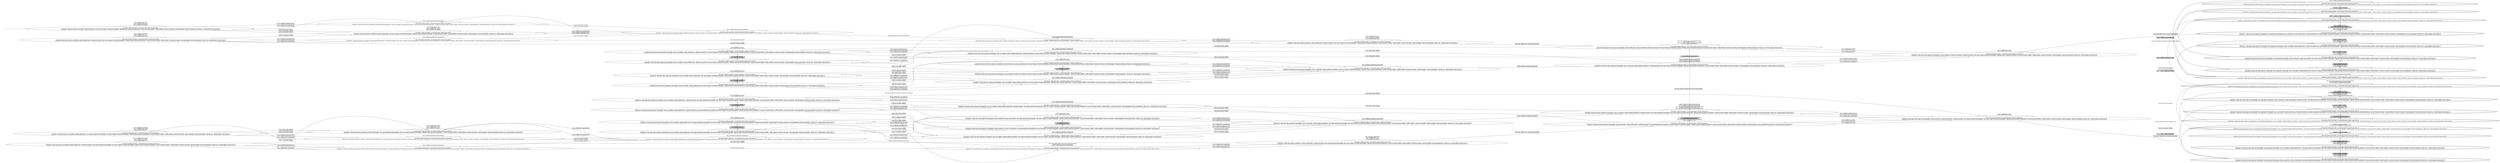 digraph {
rankdir="LR"
s0[label="state_index=0 global_state_index = 96 abstraction_index=3 abstract_state_index=0
State(index=0, fluent atoms=[(power_avail satellite0), (pointing satellite0 star1)], static atoms=[(supports instrument0 thermograph0), (calibration_target instrument0 groundstation0), (on_board instrument0 satellite0), (satellite satellite0), (instrument instrument0), (mode thermograph0), (direction groundstation0), (direction star1), (direction planet2)], derived atoms=[])
State(index=2, fluent atoms=[(power_avail satellite0), (pointing satellite0 planet2)], static atoms=[(supports instrument0 thermograph0), (calibration_target instrument0 groundstation0), (on_board instrument0 satellite0), (satellite satellite0), (instrument instrument0), (mode thermograph0), (direction groundstation0), (direction star1), (direction planet2)], derived atoms=[])
"]
s1[label="state_index=1 global_state_index = 97 abstraction_index=3 abstract_state_index=1
State(index=1, fluent atoms=[(pointing satellite0 star1), (power_on instrument0)], static atoms=[(supports instrument0 thermograph0), (calibration_target instrument0 groundstation0), (on_board instrument0 satellite0), (satellite satellite0), (instrument instrument0), (mode thermograph0), (direction groundstation0), (direction star1), (direction planet2)], derived atoms=[])
State(index=5, fluent atoms=[(power_on instrument0), (pointing satellite0 planet2)], static atoms=[(supports instrument0 thermograph0), (calibration_target instrument0 groundstation0), (on_board instrument0 satellite0), (satellite satellite0), (instrument instrument0), (mode thermograph0), (direction groundstation0), (direction star1), (direction planet2)], derived atoms=[])
"]
s2[label="state_index=2 global_state_index = 98 abstraction_index=3 abstract_state_index=2
State(index=3, fluent atoms=[(power_avail satellite0), (pointing satellite0 groundstation0)], static atoms=[(supports instrument0 thermograph0), (calibration_target instrument0 groundstation0), (on_board instrument0 satellite0), (satellite satellite0), (instrument instrument0), (mode thermograph0), (direction groundstation0), (direction star1), (direction planet2)], derived atoms=[])
"]
s3[label="state_index=3 global_state_index = 99 abstraction_index=3 abstract_state_index=3
State(index=4, fluent atoms=[(power_on instrument0), (pointing satellite0 groundstation0)], static atoms=[(supports instrument0 thermograph0), (calibration_target instrument0 groundstation0), (on_board instrument0 satellite0), (satellite satellite0), (instrument instrument0), (mode thermograph0), (direction groundstation0), (direction star1), (direction planet2)], derived atoms=[])
"]
s4[label="state_index=4 global_state_index = 100 abstraction_index=3 abstract_state_index=4
State(index=6, fluent atoms=[(power_on instrument0), (pointing satellite0 groundstation0), (calibrated instrument0)], static atoms=[(supports instrument0 thermograph0), (calibration_target instrument0 groundstation0), (on_board instrument0 satellite0), (satellite satellite0), (instrument instrument0), (mode thermograph0), (direction groundstation0), (direction star1), (direction planet2)], derived atoms=[])
"]
s5[label="state_index=5 global_state_index = 101 abstraction_index=3 abstract_state_index=5
State(index=7, fluent atoms=[(power_avail satellite0), (pointing satellite0 groundstation0), (calibrated instrument0)], static atoms=[(supports instrument0 thermograph0), (calibration_target instrument0 groundstation0), (on_board instrument0 satellite0), (satellite satellite0), (instrument instrument0), (mode thermograph0), (direction groundstation0), (direction star1), (direction planet2)], derived atoms=[])
"]
s6[label="state_index=6 global_state_index = 102 abstraction_index=3 abstract_state_index=6
State(index=8, fluent atoms=[(pointing satellite0 star1), (power_on instrument0), (calibrated instrument0)], static atoms=[(supports instrument0 thermograph0), (calibration_target instrument0 groundstation0), (on_board instrument0 satellite0), (satellite satellite0), (instrument instrument0), (mode thermograph0), (direction groundstation0), (direction star1), (direction planet2)], derived atoms=[])
State(index=9, fluent atoms=[(power_on instrument0), (pointing satellite0 planet2), (calibrated instrument0)], static atoms=[(supports instrument0 thermograph0), (calibration_target instrument0 groundstation0), (on_board instrument0 satellite0), (satellite satellite0), (instrument instrument0), (mode thermograph0), (direction groundstation0), (direction star1), (direction planet2)], derived atoms=[])
"]
s7[label="state_index=7 global_state_index = 103 abstraction_index=3 abstract_state_index=7
State(index=10, fluent atoms=[(power_on instrument0), (pointing satellite0 groundstation0), (calibrated instrument0), (have_image groundstation0 thermograph0)], static atoms=[(supports instrument0 thermograph0), (calibration_target instrument0 groundstation0), (on_board instrument0 satellite0), (satellite satellite0), (instrument instrument0), (mode thermograph0), (direction groundstation0), (direction star1), (direction planet2)], derived atoms=[])
"]
s8[label="state_index=8 global_state_index = 104 abstraction_index=3 abstract_state_index=8
State(index=11, fluent atoms=[(power_avail satellite0), (pointing satellite0 groundstation0), (calibrated instrument0), (have_image groundstation0 thermograph0)], static atoms=[(supports instrument0 thermograph0), (calibration_target instrument0 groundstation0), (on_board instrument0 satellite0), (satellite satellite0), (instrument instrument0), (mode thermograph0), (direction groundstation0), (direction star1), (direction planet2)], derived atoms=[])
"]
s9[label="state_index=9 global_state_index = 105 abstraction_index=3 abstract_state_index=9
State(index=13, fluent atoms=[(power_on instrument0), (pointing satellite0 planet2), (calibrated instrument0), (have_image groundstation0 thermograph0)], static atoms=[(supports instrument0 thermograph0), (calibration_target instrument0 groundstation0), (on_board instrument0 satellite0), (satellite satellite0), (instrument instrument0), (mode thermograph0), (direction groundstation0), (direction star1), (direction planet2)], derived atoms=[])
State(index=12, fluent atoms=[(pointing satellite0 star1), (power_on instrument0), (calibrated instrument0), (have_image groundstation0 thermograph0)], static atoms=[(supports instrument0 thermograph0), (calibration_target instrument0 groundstation0), (on_board instrument0 satellite0), (satellite satellite0), (instrument instrument0), (mode thermograph0), (direction groundstation0), (direction star1), (direction planet2)], derived atoms=[])
"]
s10[label="state_index=10 global_state_index = 106 abstraction_index=3 abstract_state_index=10
State(index=14, fluent atoms=[(power_avail satellite0), (pointing satellite0 planet2), (calibrated instrument0), (have_image groundstation0 thermograph0)], static atoms=[(supports instrument0 thermograph0), (calibration_target instrument0 groundstation0), (on_board instrument0 satellite0), (satellite satellite0), (instrument instrument0), (mode thermograph0), (direction groundstation0), (direction star1), (direction planet2)], derived atoms=[])
State(index=40, fluent atoms=[(power_avail satellite0), (pointing satellite0 star1), (calibrated instrument0), (have_image groundstation0 thermograph0)], static atoms=[(supports instrument0 thermograph0), (calibration_target instrument0 groundstation0), (on_board instrument0 satellite0), (satellite satellite0), (instrument instrument0), (mode thermograph0), (direction groundstation0), (direction star1), (direction planet2)], derived atoms=[])
"]
s11[label="state_index=11 global_state_index = 107 abstraction_index=3 abstract_state_index=11
State(index=15, fluent atoms=[(have_image planet2 thermograph0), (power_on instrument0), (pointing satellite0 planet2), (calibrated instrument0), (have_image groundstation0 thermograph0)], static atoms=[(supports instrument0 thermograph0), (calibration_target instrument0 groundstation0), (on_board instrument0 satellite0), (satellite satellite0), (instrument instrument0), (mode thermograph0), (direction groundstation0), (direction star1), (direction planet2)], derived atoms=[])
State(index=46, fluent atoms=[(have_image star1 thermograph0), (pointing satellite0 star1), (power_on instrument0), (calibrated instrument0), (have_image groundstation0 thermograph0)], static atoms=[(supports instrument0 thermograph0), (calibration_target instrument0 groundstation0), (on_board instrument0 satellite0), (satellite satellite0), (instrument instrument0), (mode thermograph0), (direction groundstation0), (direction star1), (direction planet2)], derived atoms=[])
"]
s12[label="state_index=12 global_state_index = 108 abstraction_index=3 abstract_state_index=12
State(index=16, fluent atoms=[(have_image planet2 thermograph0), (power_avail satellite0), (pointing satellite0 planet2), (calibrated instrument0), (have_image groundstation0 thermograph0)], static atoms=[(supports instrument0 thermograph0), (calibration_target instrument0 groundstation0), (on_board instrument0 satellite0), (satellite satellite0), (instrument instrument0), (mode thermograph0), (direction groundstation0), (direction star1), (direction planet2)], derived atoms=[])
State(index=47, fluent atoms=[(have_image star1 thermograph0), (power_avail satellite0), (pointing satellite0 star1), (calibrated instrument0), (have_image groundstation0 thermograph0)], static atoms=[(supports instrument0 thermograph0), (calibration_target instrument0 groundstation0), (on_board instrument0 satellite0), (satellite satellite0), (instrument instrument0), (mode thermograph0), (direction groundstation0), (direction star1), (direction planet2)], derived atoms=[])
"]
s13[label="state_index=13 global_state_index = 109 abstraction_index=3 abstract_state_index=13
State(index=17, fluent atoms=[(have_image planet2 thermograph0), (pointing satellite0 star1), (power_on instrument0), (calibrated instrument0), (have_image groundstation0 thermograph0)], static atoms=[(supports instrument0 thermograph0), (calibration_target instrument0 groundstation0), (on_board instrument0 satellite0), (satellite satellite0), (instrument instrument0), (mode thermograph0), (direction groundstation0), (direction star1), (direction planet2)], derived atoms=[])
State(index=48, fluent atoms=[(have_image star1 thermograph0), (power_on instrument0), (pointing satellite0 planet2), (calibrated instrument0), (have_image groundstation0 thermograph0)], static atoms=[(supports instrument0 thermograph0), (calibration_target instrument0 groundstation0), (on_board instrument0 satellite0), (satellite satellite0), (instrument instrument0), (mode thermograph0), (direction groundstation0), (direction star1), (direction planet2)], derived atoms=[])
"]
s14[label="state_index=14 global_state_index = 110 abstraction_index=3 abstract_state_index=14
State(index=18, fluent atoms=[(have_image planet2 thermograph0), (power_on instrument0), (pointing satellite0 groundstation0), (calibrated instrument0), (have_image groundstation0 thermograph0)], static atoms=[(supports instrument0 thermograph0), (calibration_target instrument0 groundstation0), (on_board instrument0 satellite0), (satellite satellite0), (instrument instrument0), (mode thermograph0), (direction groundstation0), (direction star1), (direction planet2)], derived atoms=[])
State(index=49, fluent atoms=[(have_image star1 thermograph0), (power_on instrument0), (pointing satellite0 groundstation0), (calibrated instrument0), (have_image groundstation0 thermograph0)], static atoms=[(supports instrument0 thermograph0), (calibration_target instrument0 groundstation0), (on_board instrument0 satellite0), (satellite satellite0), (instrument instrument0), (mode thermograph0), (direction groundstation0), (direction star1), (direction planet2)], derived atoms=[])
"]
s15[label="state_index=15 global_state_index = 111 abstraction_index=3 abstract_state_index=15
State(index=19, fluent atoms=[(have_image planet2 thermograph0), (power_avail satellite0), (pointing satellite0 groundstation0), (calibrated instrument0), (have_image groundstation0 thermograph0)], static atoms=[(supports instrument0 thermograph0), (calibration_target instrument0 groundstation0), (on_board instrument0 satellite0), (satellite satellite0), (instrument instrument0), (mode thermograph0), (direction groundstation0), (direction star1), (direction planet2)], derived atoms=[])
State(index=50, fluent atoms=[(have_image star1 thermograph0), (power_avail satellite0), (pointing satellite0 groundstation0), (calibrated instrument0), (have_image groundstation0 thermograph0)], static atoms=[(supports instrument0 thermograph0), (calibration_target instrument0 groundstation0), (on_board instrument0 satellite0), (satellite satellite0), (instrument instrument0), (mode thermograph0), (direction groundstation0), (direction star1), (direction planet2)], derived atoms=[])
"]
s16[label="state_index=16 global_state_index = 112 abstraction_index=3 abstract_state_index=16
State(index=20, fluent atoms=[(have_image planet2 thermograph0), (power_on instrument0), (pointing satellite0 groundstation0), (have_image groundstation0 thermograph0)], static atoms=[(supports instrument0 thermograph0), (calibration_target instrument0 groundstation0), (on_board instrument0 satellite0), (satellite satellite0), (instrument instrument0), (mode thermograph0), (direction groundstation0), (direction star1), (direction planet2)], derived atoms=[])
State(index=51, fluent atoms=[(have_image star1 thermograph0), (power_on instrument0), (pointing satellite0 groundstation0), (have_image groundstation0 thermograph0)], static atoms=[(supports instrument0 thermograph0), (calibration_target instrument0 groundstation0), (on_board instrument0 satellite0), (satellite satellite0), (instrument instrument0), (mode thermograph0), (direction groundstation0), (direction star1), (direction planet2)], derived atoms=[])
"]
s17[label="state_index=17 global_state_index = 113 abstraction_index=3 abstract_state_index=17
State(index=21, fluent atoms=[(have_image planet2 thermograph0), (power_avail satellite0), (pointing satellite0 star1), (calibrated instrument0), (have_image groundstation0 thermograph0)], static atoms=[(supports instrument0 thermograph0), (calibration_target instrument0 groundstation0), (on_board instrument0 satellite0), (satellite satellite0), (instrument instrument0), (mode thermograph0), (direction groundstation0), (direction star1), (direction planet2)], derived atoms=[])
State(index=52, fluent atoms=[(have_image star1 thermograph0), (power_avail satellite0), (pointing satellite0 planet2), (calibrated instrument0), (have_image groundstation0 thermograph0)], static atoms=[(supports instrument0 thermograph0), (calibration_target instrument0 groundstation0), (on_board instrument0 satellite0), (satellite satellite0), (instrument instrument0), (mode thermograph0), (direction groundstation0), (direction star1), (direction planet2)], derived atoms=[])
"]
s18[label="state_index=18 global_state_index = 114 abstraction_index=3 abstract_state_index=18
State(index=22, fluent atoms=[(have_image planet2 thermograph0), (pointing satellite0 star1), (power_on instrument0), (have_image groundstation0 thermograph0)], static atoms=[(supports instrument0 thermograph0), (calibration_target instrument0 groundstation0), (on_board instrument0 satellite0), (satellite satellite0), (instrument instrument0), (mode thermograph0), (direction groundstation0), (direction star1), (direction planet2)], derived atoms=[])
State(index=53, fluent atoms=[(have_image star1 thermograph0), (power_on instrument0), (pointing satellite0 planet2), (have_image groundstation0 thermograph0)], static atoms=[(supports instrument0 thermograph0), (calibration_target instrument0 groundstation0), (on_board instrument0 satellite0), (satellite satellite0), (instrument instrument0), (mode thermograph0), (direction groundstation0), (direction star1), (direction planet2)], derived atoms=[])
"]
s19[label="state_index=19 global_state_index = 115 abstraction_index=3 abstract_state_index=19
State(index=23, fluent atoms=[(have_image planet2 thermograph0), (power_avail satellite0), (pointing satellite0 star1), (have_image groundstation0 thermograph0)], static atoms=[(supports instrument0 thermograph0), (calibration_target instrument0 groundstation0), (on_board instrument0 satellite0), (satellite satellite0), (instrument instrument0), (mode thermograph0), (direction groundstation0), (direction star1), (direction planet2)], derived atoms=[])
State(index=54, fluent atoms=[(have_image star1 thermograph0), (power_avail satellite0), (pointing satellite0 planet2), (have_image groundstation0 thermograph0)], static atoms=[(supports instrument0 thermograph0), (calibration_target instrument0 groundstation0), (on_board instrument0 satellite0), (satellite satellite0), (instrument instrument0), (mode thermograph0), (direction groundstation0), (direction star1), (direction planet2)], derived atoms=[])
"]
s20[label="state_index=20 global_state_index = 116 abstraction_index=3 abstract_state_index=20
State(index=24, fluent atoms=[(have_image planet2 thermograph0), (power_on instrument0), (pointing satellite0 planet2), (have_image groundstation0 thermograph0)], static atoms=[(supports instrument0 thermograph0), (calibration_target instrument0 groundstation0), (on_board instrument0 satellite0), (satellite satellite0), (instrument instrument0), (mode thermograph0), (direction groundstation0), (direction star1), (direction planet2)], derived atoms=[])
State(index=55, fluent atoms=[(have_image star1 thermograph0), (pointing satellite0 star1), (power_on instrument0), (have_image groundstation0 thermograph0)], static atoms=[(supports instrument0 thermograph0), (calibration_target instrument0 groundstation0), (on_board instrument0 satellite0), (satellite satellite0), (instrument instrument0), (mode thermograph0), (direction groundstation0), (direction star1), (direction planet2)], derived atoms=[])
"]
s21[label="state_index=21 global_state_index = 117 abstraction_index=3 abstract_state_index=21
State(index=25, fluent atoms=[(have_image planet2 thermograph0), (power_avail satellite0), (pointing satellite0 planet2), (have_image groundstation0 thermograph0)], static atoms=[(supports instrument0 thermograph0), (calibration_target instrument0 groundstation0), (on_board instrument0 satellite0), (satellite satellite0), (instrument instrument0), (mode thermograph0), (direction groundstation0), (direction star1), (direction planet2)], derived atoms=[])
State(index=56, fluent atoms=[(have_image star1 thermograph0), (power_avail satellite0), (pointing satellite0 star1), (have_image groundstation0 thermograph0)], static atoms=[(supports instrument0 thermograph0), (calibration_target instrument0 groundstation0), (on_board instrument0 satellite0), (satellite satellite0), (instrument instrument0), (mode thermograph0), (direction groundstation0), (direction star1), (direction planet2)], derived atoms=[])
"]
s22[label="state_index=22 global_state_index = 118 abstraction_index=3 abstract_state_index=22
State(index=26, fluent atoms=[(have_image planet2 thermograph0), (power_avail satellite0), (pointing satellite0 groundstation0), (have_image groundstation0 thermograph0)], static atoms=[(supports instrument0 thermograph0), (calibration_target instrument0 groundstation0), (on_board instrument0 satellite0), (satellite satellite0), (instrument instrument0), (mode thermograph0), (direction groundstation0), (direction star1), (direction planet2)], derived atoms=[])
State(index=57, fluent atoms=[(have_image star1 thermograph0), (power_avail satellite0), (pointing satellite0 groundstation0), (have_image groundstation0 thermograph0)], static atoms=[(supports instrument0 thermograph0), (calibration_target instrument0 groundstation0), (on_board instrument0 satellite0), (satellite satellite0), (instrument instrument0), (mode thermograph0), (direction groundstation0), (direction star1), (direction planet2)], derived atoms=[])
"]
s23[peripheries=2,label="state_index=23 global_state_index = 119 abstraction_index=3 abstract_state_index=23
State(index=27, fluent atoms=[(have_image star1 thermograph0), (have_image planet2 thermograph0), (pointing satellite0 star1), (power_on instrument0), (calibrated instrument0), (have_image groundstation0 thermograph0)], static atoms=[(supports instrument0 thermograph0), (calibration_target instrument0 groundstation0), (on_board instrument0 satellite0), (satellite satellite0), (instrument instrument0), (mode thermograph0), (direction groundstation0), (direction star1), (direction planet2)], derived atoms=[])
State(index=29, fluent atoms=[(have_image star1 thermograph0), (have_image planet2 thermograph0), (power_on instrument0), (pointing satellite0 planet2), (calibrated instrument0), (have_image groundstation0 thermograph0)], static atoms=[(supports instrument0 thermograph0), (calibration_target instrument0 groundstation0), (on_board instrument0 satellite0), (satellite satellite0), (instrument instrument0), (mode thermograph0), (direction groundstation0), (direction star1), (direction planet2)], derived atoms=[])
"]
s24[peripheries=2,label="state_index=24 global_state_index = 120 abstraction_index=3 abstract_state_index=24
State(index=28, fluent atoms=[(have_image star1 thermograph0), (have_image planet2 thermograph0), (power_avail satellite0), (pointing satellite0 star1), (calibrated instrument0), (have_image groundstation0 thermograph0)], static atoms=[(supports instrument0 thermograph0), (calibration_target instrument0 groundstation0), (on_board instrument0 satellite0), (satellite satellite0), (instrument instrument0), (mode thermograph0), (direction groundstation0), (direction star1), (direction planet2)], derived atoms=[])
State(index=33, fluent atoms=[(have_image star1 thermograph0), (have_image planet2 thermograph0), (power_avail satellite0), (pointing satellite0 planet2), (calibrated instrument0), (have_image groundstation0 thermograph0)], static atoms=[(supports instrument0 thermograph0), (calibration_target instrument0 groundstation0), (on_board instrument0 satellite0), (satellite satellite0), (instrument instrument0), (mode thermograph0), (direction groundstation0), (direction star1), (direction planet2)], derived atoms=[])
"]
s25[peripheries=2,label="state_index=25 global_state_index = 121 abstraction_index=3 abstract_state_index=25
State(index=30, fluent atoms=[(have_image star1 thermograph0), (have_image planet2 thermograph0), (power_on instrument0), (pointing satellite0 groundstation0), (calibrated instrument0), (have_image groundstation0 thermograph0)], static atoms=[(supports instrument0 thermograph0), (calibration_target instrument0 groundstation0), (on_board instrument0 satellite0), (satellite satellite0), (instrument instrument0), (mode thermograph0), (direction groundstation0), (direction star1), (direction planet2)], derived atoms=[])
"]
s26[peripheries=2,label="state_index=26 global_state_index = 122 abstraction_index=3 abstract_state_index=26
State(index=31, fluent atoms=[(have_image star1 thermograph0), (have_image planet2 thermograph0), (power_avail satellite0), (pointing satellite0 groundstation0), (calibrated instrument0), (have_image groundstation0 thermograph0)], static atoms=[(supports instrument0 thermograph0), (calibration_target instrument0 groundstation0), (on_board instrument0 satellite0), (satellite satellite0), (instrument instrument0), (mode thermograph0), (direction groundstation0), (direction star1), (direction planet2)], derived atoms=[])
"]
s27[peripheries=2,label="state_index=27 global_state_index = 123 abstraction_index=3 abstract_state_index=27
State(index=32, fluent atoms=[(have_image star1 thermograph0), (have_image planet2 thermograph0), (power_on instrument0), (pointing satellite0 groundstation0), (have_image groundstation0 thermograph0)], static atoms=[(supports instrument0 thermograph0), (calibration_target instrument0 groundstation0), (on_board instrument0 satellite0), (satellite satellite0), (instrument instrument0), (mode thermograph0), (direction groundstation0), (direction star1), (direction planet2)], derived atoms=[])
"]
s28[peripheries=2,label="state_index=28 global_state_index = 124 abstraction_index=3 abstract_state_index=28
State(index=34, fluent atoms=[(have_image star1 thermograph0), (have_image planet2 thermograph0), (power_on instrument0), (pointing satellite0 planet2), (have_image groundstation0 thermograph0)], static atoms=[(supports instrument0 thermograph0), (calibration_target instrument0 groundstation0), (on_board instrument0 satellite0), (satellite satellite0), (instrument instrument0), (mode thermograph0), (direction groundstation0), (direction star1), (direction planet2)], derived atoms=[])
State(index=36, fluent atoms=[(have_image star1 thermograph0), (have_image planet2 thermograph0), (pointing satellite0 star1), (power_on instrument0), (have_image groundstation0 thermograph0)], static atoms=[(supports instrument0 thermograph0), (calibration_target instrument0 groundstation0), (on_board instrument0 satellite0), (satellite satellite0), (instrument instrument0), (mode thermograph0), (direction groundstation0), (direction star1), (direction planet2)], derived atoms=[])
"]
s29[peripheries=2,label="state_index=29 global_state_index = 125 abstraction_index=3 abstract_state_index=29
State(index=35, fluent atoms=[(have_image star1 thermograph0), (have_image planet2 thermograph0), (power_avail satellite0), (pointing satellite0 planet2), (have_image groundstation0 thermograph0)], static atoms=[(supports instrument0 thermograph0), (calibration_target instrument0 groundstation0), (on_board instrument0 satellite0), (satellite satellite0), (instrument instrument0), (mode thermograph0), (direction groundstation0), (direction star1), (direction planet2)], derived atoms=[])
State(index=37, fluent atoms=[(have_image star1 thermograph0), (have_image planet2 thermograph0), (power_avail satellite0), (pointing satellite0 star1), (have_image groundstation0 thermograph0)], static atoms=[(supports instrument0 thermograph0), (calibration_target instrument0 groundstation0), (on_board instrument0 satellite0), (satellite satellite0), (instrument instrument0), (mode thermograph0), (direction groundstation0), (direction star1), (direction planet2)], derived atoms=[])
"]
s30[peripheries=2,label="state_index=30 global_state_index = 126 abstraction_index=3 abstract_state_index=30
State(index=38, fluent atoms=[(have_image star1 thermograph0), (have_image planet2 thermograph0), (power_avail satellite0), (pointing satellite0 groundstation0), (have_image groundstation0 thermograph0)], static atoms=[(supports instrument0 thermograph0), (calibration_target instrument0 groundstation0), (on_board instrument0 satellite0), (satellite satellite0), (instrument instrument0), (mode thermograph0), (direction groundstation0), (direction star1), (direction planet2)], derived atoms=[])
"]
s31[label="state_index=31 global_state_index = 127 abstraction_index=3 abstract_state_index=31
State(index=39, fluent atoms=[(power_on instrument0), (pointing satellite0 planet2), (have_image groundstation0 thermograph0)], static atoms=[(supports instrument0 thermograph0), (calibration_target instrument0 groundstation0), (on_board instrument0 satellite0), (satellite satellite0), (instrument instrument0), (mode thermograph0), (direction groundstation0), (direction star1), (direction planet2)], derived atoms=[])
State(index=41, fluent atoms=[(pointing satellite0 star1), (power_on instrument0), (have_image groundstation0 thermograph0)], static atoms=[(supports instrument0 thermograph0), (calibration_target instrument0 groundstation0), (on_board instrument0 satellite0), (satellite satellite0), (instrument instrument0), (mode thermograph0), (direction groundstation0), (direction star1), (direction planet2)], derived atoms=[])
"]
s32[label="state_index=32 global_state_index = 128 abstraction_index=3 abstract_state_index=32
State(index=42, fluent atoms=[(power_avail satellite0), (pointing satellite0 star1), (have_image groundstation0 thermograph0)], static atoms=[(supports instrument0 thermograph0), (calibration_target instrument0 groundstation0), (on_board instrument0 satellite0), (satellite satellite0), (instrument instrument0), (mode thermograph0), (direction groundstation0), (direction star1), (direction planet2)], derived atoms=[])
State(index=45, fluent atoms=[(power_avail satellite0), (pointing satellite0 planet2), (have_image groundstation0 thermograph0)], static atoms=[(supports instrument0 thermograph0), (calibration_target instrument0 groundstation0), (on_board instrument0 satellite0), (satellite satellite0), (instrument instrument0), (mode thermograph0), (direction groundstation0), (direction star1), (direction planet2)], derived atoms=[])
"]
s33[label="state_index=33 global_state_index = 129 abstraction_index=3 abstract_state_index=33
State(index=43, fluent atoms=[(power_on instrument0), (pointing satellite0 groundstation0), (have_image groundstation0 thermograph0)], static atoms=[(supports instrument0 thermograph0), (calibration_target instrument0 groundstation0), (on_board instrument0 satellite0), (satellite satellite0), (instrument instrument0), (mode thermograph0), (direction groundstation0), (direction star1), (direction planet2)], derived atoms=[])
"]
s34[label="state_index=34 global_state_index = 130 abstraction_index=3 abstract_state_index=34
State(index=44, fluent atoms=[(power_avail satellite0), (pointing satellite0 groundstation0), (have_image groundstation0 thermograph0)], static atoms=[(supports instrument0 thermograph0), (calibration_target instrument0 groundstation0), (on_board instrument0 satellite0), (satellite satellite0), (instrument instrument0), (mode thermograph0), (direction groundstation0), (direction star1), (direction planet2)], derived atoms=[])
"]
s35[label="state_index=35 global_state_index = 131 abstraction_index=3 abstract_state_index=35
State(index=83, fluent atoms=[(power_avail satellite0), (pointing satellite0 star1), (calibrated instrument0)], static atoms=[(supports instrument0 thermograph0), (calibration_target instrument0 groundstation0), (on_board instrument0 satellite0), (satellite satellite0), (instrument instrument0), (mode thermograph0), (direction groundstation0), (direction star1), (direction planet2)], derived atoms=[])
State(index=58, fluent atoms=[(power_avail satellite0), (pointing satellite0 planet2), (calibrated instrument0)], static atoms=[(supports instrument0 thermograph0), (calibration_target instrument0 groundstation0), (on_board instrument0 satellite0), (satellite satellite0), (instrument instrument0), (mode thermograph0), (direction groundstation0), (direction star1), (direction planet2)], derived atoms=[])
"]
s36[label="state_index=36 global_state_index = 132 abstraction_index=3 abstract_state_index=36
State(index=84, fluent atoms=[(have_image star1 thermograph0), (pointing satellite0 star1), (power_on instrument0), (calibrated instrument0)], static atoms=[(supports instrument0 thermograph0), (calibration_target instrument0 groundstation0), (on_board instrument0 satellite0), (satellite satellite0), (instrument instrument0), (mode thermograph0), (direction groundstation0), (direction star1), (direction planet2)], derived atoms=[])
State(index=59, fluent atoms=[(have_image planet2 thermograph0), (power_on instrument0), (pointing satellite0 planet2), (calibrated instrument0)], static atoms=[(supports instrument0 thermograph0), (calibration_target instrument0 groundstation0), (on_board instrument0 satellite0), (satellite satellite0), (instrument instrument0), (mode thermograph0), (direction groundstation0), (direction star1), (direction planet2)], derived atoms=[])
"]
s37[label="state_index=37 global_state_index = 133 abstraction_index=3 abstract_state_index=37
State(index=85, fluent atoms=[(have_image star1 thermograph0), (power_avail satellite0), (pointing satellite0 star1), (calibrated instrument0)], static atoms=[(supports instrument0 thermograph0), (calibration_target instrument0 groundstation0), (on_board instrument0 satellite0), (satellite satellite0), (instrument instrument0), (mode thermograph0), (direction groundstation0), (direction star1), (direction planet2)], derived atoms=[])
State(index=60, fluent atoms=[(have_image planet2 thermograph0), (power_avail satellite0), (pointing satellite0 planet2), (calibrated instrument0)], static atoms=[(supports instrument0 thermograph0), (calibration_target instrument0 groundstation0), (on_board instrument0 satellite0), (satellite satellite0), (instrument instrument0), (mode thermograph0), (direction groundstation0), (direction star1), (direction planet2)], derived atoms=[])
"]
s38[label="state_index=38 global_state_index = 134 abstraction_index=3 abstract_state_index=38
State(index=86, fluent atoms=[(have_image star1 thermograph0), (power_on instrument0), (pointing satellite0 planet2), (calibrated instrument0)], static atoms=[(supports instrument0 thermograph0), (calibration_target instrument0 groundstation0), (on_board instrument0 satellite0), (satellite satellite0), (instrument instrument0), (mode thermograph0), (direction groundstation0), (direction star1), (direction planet2)], derived atoms=[])
State(index=61, fluent atoms=[(have_image planet2 thermograph0), (pointing satellite0 star1), (power_on instrument0), (calibrated instrument0)], static atoms=[(supports instrument0 thermograph0), (calibration_target instrument0 groundstation0), (on_board instrument0 satellite0), (satellite satellite0), (instrument instrument0), (mode thermograph0), (direction groundstation0), (direction star1), (direction planet2)], derived atoms=[])
"]
s39[label="state_index=39 global_state_index = 135 abstraction_index=3 abstract_state_index=39
State(index=87, fluent atoms=[(have_image star1 thermograph0), (power_on instrument0), (pointing satellite0 groundstation0), (calibrated instrument0)], static atoms=[(supports instrument0 thermograph0), (calibration_target instrument0 groundstation0), (on_board instrument0 satellite0), (satellite satellite0), (instrument instrument0), (mode thermograph0), (direction groundstation0), (direction star1), (direction planet2)], derived atoms=[])
State(index=62, fluent atoms=[(have_image planet2 thermograph0), (power_on instrument0), (pointing satellite0 groundstation0), (calibrated instrument0)], static atoms=[(supports instrument0 thermograph0), (calibration_target instrument0 groundstation0), (on_board instrument0 satellite0), (satellite satellite0), (instrument instrument0), (mode thermograph0), (direction groundstation0), (direction star1), (direction planet2)], derived atoms=[])
"]
s40[label="state_index=40 global_state_index = 136 abstraction_index=3 abstract_state_index=40
State(index=88, fluent atoms=[(have_image star1 thermograph0), (power_avail satellite0), (pointing satellite0 groundstation0), (calibrated instrument0)], static atoms=[(supports instrument0 thermograph0), (calibration_target instrument0 groundstation0), (on_board instrument0 satellite0), (satellite satellite0), (instrument instrument0), (mode thermograph0), (direction groundstation0), (direction star1), (direction planet2)], derived atoms=[])
State(index=63, fluent atoms=[(have_image planet2 thermograph0), (power_avail satellite0), (pointing satellite0 groundstation0), (calibrated instrument0)], static atoms=[(supports instrument0 thermograph0), (calibration_target instrument0 groundstation0), (on_board instrument0 satellite0), (satellite satellite0), (instrument instrument0), (mode thermograph0), (direction groundstation0), (direction star1), (direction planet2)], derived atoms=[])
"]
s41[label="state_index=41 global_state_index = 137 abstraction_index=3 abstract_state_index=41
State(index=89, fluent atoms=[(have_image star1 thermograph0), (power_on instrument0), (pointing satellite0 groundstation0)], static atoms=[(supports instrument0 thermograph0), (calibration_target instrument0 groundstation0), (on_board instrument0 satellite0), (satellite satellite0), (instrument instrument0), (mode thermograph0), (direction groundstation0), (direction star1), (direction planet2)], derived atoms=[])
State(index=64, fluent atoms=[(have_image planet2 thermograph0), (power_on instrument0), (pointing satellite0 groundstation0)], static atoms=[(supports instrument0 thermograph0), (calibration_target instrument0 groundstation0), (on_board instrument0 satellite0), (satellite satellite0), (instrument instrument0), (mode thermograph0), (direction groundstation0), (direction star1), (direction planet2)], derived atoms=[])
"]
s42[label="state_index=42 global_state_index = 138 abstraction_index=3 abstract_state_index=42
State(index=90, fluent atoms=[(have_image star1 thermograph0), (power_avail satellite0), (pointing satellite0 planet2), (calibrated instrument0)], static atoms=[(supports instrument0 thermograph0), (calibration_target instrument0 groundstation0), (on_board instrument0 satellite0), (satellite satellite0), (instrument instrument0), (mode thermograph0), (direction groundstation0), (direction star1), (direction planet2)], derived atoms=[])
State(index=65, fluent atoms=[(have_image planet2 thermograph0), (power_avail satellite0), (pointing satellite0 star1), (calibrated instrument0)], static atoms=[(supports instrument0 thermograph0), (calibration_target instrument0 groundstation0), (on_board instrument0 satellite0), (satellite satellite0), (instrument instrument0), (mode thermograph0), (direction groundstation0), (direction star1), (direction planet2)], derived atoms=[])
"]
s43[label="state_index=43 global_state_index = 139 abstraction_index=3 abstract_state_index=43
State(index=91, fluent atoms=[(have_image star1 thermograph0), (power_on instrument0), (pointing satellite0 planet2)], static atoms=[(supports instrument0 thermograph0), (calibration_target instrument0 groundstation0), (on_board instrument0 satellite0), (satellite satellite0), (instrument instrument0), (mode thermograph0), (direction groundstation0), (direction star1), (direction planet2)], derived atoms=[])
State(index=66, fluent atoms=[(have_image planet2 thermograph0), (pointing satellite0 star1), (power_on instrument0)], static atoms=[(supports instrument0 thermograph0), (calibration_target instrument0 groundstation0), (on_board instrument0 satellite0), (satellite satellite0), (instrument instrument0), (mode thermograph0), (direction groundstation0), (direction star1), (direction planet2)], derived atoms=[])
"]
s44[label="state_index=44 global_state_index = 140 abstraction_index=3 abstract_state_index=44
State(index=92, fluent atoms=[(have_image star1 thermograph0), (power_avail satellite0), (pointing satellite0 planet2)], static atoms=[(supports instrument0 thermograph0), (calibration_target instrument0 groundstation0), (on_board instrument0 satellite0), (satellite satellite0), (instrument instrument0), (mode thermograph0), (direction groundstation0), (direction star1), (direction planet2)], derived atoms=[])
State(index=67, fluent atoms=[(have_image planet2 thermograph0), (power_avail satellite0), (pointing satellite0 star1)], static atoms=[(supports instrument0 thermograph0), (calibration_target instrument0 groundstation0), (on_board instrument0 satellite0), (satellite satellite0), (instrument instrument0), (mode thermograph0), (direction groundstation0), (direction star1), (direction planet2)], derived atoms=[])
"]
s45[label="state_index=45 global_state_index = 141 abstraction_index=3 abstract_state_index=45
State(index=93, fluent atoms=[(have_image star1 thermograph0), (pointing satellite0 star1), (power_on instrument0)], static atoms=[(supports instrument0 thermograph0), (calibration_target instrument0 groundstation0), (on_board instrument0 satellite0), (satellite satellite0), (instrument instrument0), (mode thermograph0), (direction groundstation0), (direction star1), (direction planet2)], derived atoms=[])
State(index=68, fluent atoms=[(have_image planet2 thermograph0), (power_on instrument0), (pointing satellite0 planet2)], static atoms=[(supports instrument0 thermograph0), (calibration_target instrument0 groundstation0), (on_board instrument0 satellite0), (satellite satellite0), (instrument instrument0), (mode thermograph0), (direction groundstation0), (direction star1), (direction planet2)], derived atoms=[])
"]
s46[label="state_index=46 global_state_index = 142 abstraction_index=3 abstract_state_index=46
State(index=94, fluent atoms=[(have_image star1 thermograph0), (power_avail satellite0), (pointing satellite0 star1)], static atoms=[(supports instrument0 thermograph0), (calibration_target instrument0 groundstation0), (on_board instrument0 satellite0), (satellite satellite0), (instrument instrument0), (mode thermograph0), (direction groundstation0), (direction star1), (direction planet2)], derived atoms=[])
State(index=69, fluent atoms=[(have_image planet2 thermograph0), (power_avail satellite0), (pointing satellite0 planet2)], static atoms=[(supports instrument0 thermograph0), (calibration_target instrument0 groundstation0), (on_board instrument0 satellite0), (satellite satellite0), (instrument instrument0), (mode thermograph0), (direction groundstation0), (direction star1), (direction planet2)], derived atoms=[])
"]
s47[label="state_index=47 global_state_index = 143 abstraction_index=3 abstract_state_index=47
State(index=95, fluent atoms=[(have_image star1 thermograph0), (power_avail satellite0), (pointing satellite0 groundstation0)], static atoms=[(supports instrument0 thermograph0), (calibration_target instrument0 groundstation0), (on_board instrument0 satellite0), (satellite satellite0), (instrument instrument0), (mode thermograph0), (direction groundstation0), (direction star1), (direction planet2)], derived atoms=[])
State(index=70, fluent atoms=[(have_image planet2 thermograph0), (power_avail satellite0), (pointing satellite0 groundstation0)], static atoms=[(supports instrument0 thermograph0), (calibration_target instrument0 groundstation0), (on_board instrument0 satellite0), (satellite satellite0), (instrument instrument0), (mode thermograph0), (direction groundstation0), (direction star1), (direction planet2)], derived atoms=[])
"]
s48[peripheries=2,label="state_index=48 global_state_index = 144 abstraction_index=3 abstract_state_index=48
State(index=73, fluent atoms=[(have_image star1 thermograph0), (have_image planet2 thermograph0), (power_on instrument0), (pointing satellite0 planet2), (calibrated instrument0)], static atoms=[(supports instrument0 thermograph0), (calibration_target instrument0 groundstation0), (on_board instrument0 satellite0), (satellite satellite0), (instrument instrument0), (mode thermograph0), (direction groundstation0), (direction star1), (direction planet2)], derived atoms=[])
State(index=71, fluent atoms=[(have_image star1 thermograph0), (have_image planet2 thermograph0), (pointing satellite0 star1), (power_on instrument0), (calibrated instrument0)], static atoms=[(supports instrument0 thermograph0), (calibration_target instrument0 groundstation0), (on_board instrument0 satellite0), (satellite satellite0), (instrument instrument0), (mode thermograph0), (direction groundstation0), (direction star1), (direction planet2)], derived atoms=[])
"]
s49[peripheries=2,label="state_index=49 global_state_index = 145 abstraction_index=3 abstract_state_index=49
State(index=77, fluent atoms=[(have_image star1 thermograph0), (have_image planet2 thermograph0), (power_avail satellite0), (pointing satellite0 planet2), (calibrated instrument0)], static atoms=[(supports instrument0 thermograph0), (calibration_target instrument0 groundstation0), (on_board instrument0 satellite0), (satellite satellite0), (instrument instrument0), (mode thermograph0), (direction groundstation0), (direction star1), (direction planet2)], derived atoms=[])
State(index=72, fluent atoms=[(have_image star1 thermograph0), (have_image planet2 thermograph0), (power_avail satellite0), (pointing satellite0 star1), (calibrated instrument0)], static atoms=[(supports instrument0 thermograph0), (calibration_target instrument0 groundstation0), (on_board instrument0 satellite0), (satellite satellite0), (instrument instrument0), (mode thermograph0), (direction groundstation0), (direction star1), (direction planet2)], derived atoms=[])
"]
s50[peripheries=2,label="state_index=50 global_state_index = 146 abstraction_index=3 abstract_state_index=50
State(index=74, fluent atoms=[(have_image star1 thermograph0), (have_image planet2 thermograph0), (power_on instrument0), (pointing satellite0 groundstation0), (calibrated instrument0)], static atoms=[(supports instrument0 thermograph0), (calibration_target instrument0 groundstation0), (on_board instrument0 satellite0), (satellite satellite0), (instrument instrument0), (mode thermograph0), (direction groundstation0), (direction star1), (direction planet2)], derived atoms=[])
"]
s51[peripheries=2,label="state_index=51 global_state_index = 147 abstraction_index=3 abstract_state_index=51
State(index=75, fluent atoms=[(have_image star1 thermograph0), (have_image planet2 thermograph0), (power_avail satellite0), (pointing satellite0 groundstation0), (calibrated instrument0)], static atoms=[(supports instrument0 thermograph0), (calibration_target instrument0 groundstation0), (on_board instrument0 satellite0), (satellite satellite0), (instrument instrument0), (mode thermograph0), (direction groundstation0), (direction star1), (direction planet2)], derived atoms=[])
"]
s52[peripheries=2,label="state_index=52 global_state_index = 148 abstraction_index=3 abstract_state_index=52
State(index=76, fluent atoms=[(have_image star1 thermograph0), (have_image planet2 thermograph0), (power_on instrument0), (pointing satellite0 groundstation0)], static atoms=[(supports instrument0 thermograph0), (calibration_target instrument0 groundstation0), (on_board instrument0 satellite0), (satellite satellite0), (instrument instrument0), (mode thermograph0), (direction groundstation0), (direction star1), (direction planet2)], derived atoms=[])
"]
s53[peripheries=2,label="state_index=53 global_state_index = 149 abstraction_index=3 abstract_state_index=53
State(index=80, fluent atoms=[(have_image star1 thermograph0), (have_image planet2 thermograph0), (pointing satellite0 star1), (power_on instrument0)], static atoms=[(supports instrument0 thermograph0), (calibration_target instrument0 groundstation0), (on_board instrument0 satellite0), (satellite satellite0), (instrument instrument0), (mode thermograph0), (direction groundstation0), (direction star1), (direction planet2)], derived atoms=[])
State(index=78, fluent atoms=[(have_image star1 thermograph0), (have_image planet2 thermograph0), (power_on instrument0), (pointing satellite0 planet2)], static atoms=[(supports instrument0 thermograph0), (calibration_target instrument0 groundstation0), (on_board instrument0 satellite0), (satellite satellite0), (instrument instrument0), (mode thermograph0), (direction groundstation0), (direction star1), (direction planet2)], derived atoms=[])
"]
s54[peripheries=2,label="state_index=54 global_state_index = 150 abstraction_index=3 abstract_state_index=54
State(index=81, fluent atoms=[(have_image star1 thermograph0), (have_image planet2 thermograph0), (power_avail satellite0), (pointing satellite0 star1)], static atoms=[(supports instrument0 thermograph0), (calibration_target instrument0 groundstation0), (on_board instrument0 satellite0), (satellite satellite0), (instrument instrument0), (mode thermograph0), (direction groundstation0), (direction star1), (direction planet2)], derived atoms=[])
State(index=79, fluent atoms=[(have_image star1 thermograph0), (have_image planet2 thermograph0), (power_avail satellite0), (pointing satellite0 planet2)], static atoms=[(supports instrument0 thermograph0), (calibration_target instrument0 groundstation0), (on_board instrument0 satellite0), (satellite satellite0), (instrument instrument0), (mode thermograph0), (direction groundstation0), (direction star1), (direction planet2)], derived atoms=[])
"]
s55[peripheries=2,label="state_index=55 global_state_index = 151 abstraction_index=3 abstract_state_index=55
State(index=82, fluent atoms=[(have_image star1 thermograph0), (have_image planet2 thermograph0), (power_avail satellite0), (pointing satellite0 groundstation0)], static atoms=[(supports instrument0 thermograph0), (calibration_target instrument0 groundstation0), (on_board instrument0 satellite0), (satellite satellite0), (instrument instrument0), (mode thermograph0), (direction groundstation0), (direction star1), (direction planet2)], derived atoms=[])
"]
Dangling [ label = "", style = invis ]
{ rank = same; Dangling }
Dangling -> s0
{ rank = same; s0,s10,s32,s35}
{ rank = same; s1,s2,s5,s8,s31,s34}
{ rank = same; s3,s12,s17,s19,s21,s33,s37,s42,s44,s46}
{ rank = same; s4,s7,s15,s18,s20,s22,s40,s43,s45,s47}
{ rank = same; s6,s9,s16,s41}
{ rank = same; s11,s14,s36,s39}
{ rank = same; s13,s38}
{ rank = same; s23,s24,s25,s26,s27,s28,s29,s30,s48,s49,s50,s51,s52,s53,s54,s55}
s0->s0 [label="(turn_to satellite0 star1 star1)
(turn_to satellite0 planet2 star1)
(turn_to satellite0 planet2 planet2)
(turn_to satellite0 star1 planet2)
"]
s0->s1 [label="(switch_on instrument0 satellite0)
(switch_on instrument0 satellite0)
"]
s0->s2 [label="(turn_to satellite0 groundstation0 star1)
(turn_to satellite0 groundstation0 planet2)
"]
s1->s0 [label="(switch_off instrument0 satellite0)
(switch_off instrument0 satellite0)
"]
s1->s1 [label="(turn_to satellite0 planet2 star1)
(turn_to satellite0 star1 star1)
(turn_to satellite0 planet2 planet2)
(turn_to satellite0 star1 planet2)
"]
s1->s3 [label="(turn_to satellite0 groundstation0 star1)
(turn_to satellite0 groundstation0 planet2)
"]
s2->s0 [label="(turn_to satellite0 star1 groundstation0)
(turn_to satellite0 planet2 groundstation0)
"]
s2->s2 [label="(turn_to satellite0 groundstation0 groundstation0)
"]
s2->s3 [label="(switch_on instrument0 satellite0)
"]
s3->s1 [label="(turn_to satellite0 star1 groundstation0)
(turn_to satellite0 planet2 groundstation0)
"]
s3->s2 [label="(switch_off instrument0 satellite0)
"]
s3->s3 [label="(turn_to satellite0 groundstation0 groundstation0)
"]
s3->s4 [label="(calibrate satellite0 instrument0 groundstation0)
"]
s4->s4 [label="(calibrate satellite0 instrument0 groundstation0)
(turn_to satellite0 groundstation0 groundstation0)
"]
s4->s5 [label="(switch_off instrument0 satellite0)
"]
s4->s6 [label="(turn_to satellite0 planet2 groundstation0)
(turn_to satellite0 star1 groundstation0)
"]
s4->s7 [label="(take_image satellite0 groundstation0 instrument0 thermograph0)
"]
s5->s3 [label="(switch_on instrument0 satellite0)
"]
s5->s5 [label="(turn_to satellite0 groundstation0 groundstation0)
"]
s5->s35 [label="(turn_to satellite0 star1 groundstation0)
(turn_to satellite0 planet2 groundstation0)
"]
s6->s4 [label="(turn_to satellite0 groundstation0 star1)
(turn_to satellite0 groundstation0 planet2)
"]
s6->s6 [label="(turn_to satellite0 star1 star1)
(turn_to satellite0 planet2 planet2)
(turn_to satellite0 star1 planet2)
(turn_to satellite0 planet2 star1)
"]
s6->s35 [label="(switch_off instrument0 satellite0)
(switch_off instrument0 satellite0)
"]
s6->s36 [label="(take_image satellite0 planet2 instrument0 thermograph0)
(take_image satellite0 star1 instrument0 thermograph0)
"]
s7->s7 [label="(take_image satellite0 groundstation0 instrument0 thermograph0)
(calibrate satellite0 instrument0 groundstation0)
(turn_to satellite0 groundstation0 groundstation0)
"]
s7->s8 [label="(switch_off instrument0 satellite0)
"]
s7->s9 [label="(turn_to satellite0 planet2 groundstation0)
(turn_to satellite0 star1 groundstation0)
"]
s8->s8 [label="(turn_to satellite0 groundstation0 groundstation0)
"]
s8->s10 [label="(turn_to satellite0 planet2 groundstation0)
(turn_to satellite0 star1 groundstation0)
"]
s8->s33 [label="(switch_on instrument0 satellite0)
"]
s9->s7 [label="(turn_to satellite0 groundstation0 planet2)
(turn_to satellite0 groundstation0 star1)
"]
s9->s9 [label="(turn_to satellite0 planet2 planet2)
(turn_to satellite0 planet2 star1)
(turn_to satellite0 star1 star1)
(turn_to satellite0 star1 planet2)
"]
s9->s10 [label="(switch_off instrument0 satellite0)
(switch_off instrument0 satellite0)
"]
s9->s11 [label="(take_image satellite0 planet2 instrument0 thermograph0)
(take_image satellite0 star1 instrument0 thermograph0)
"]
s10->s8 [label="(turn_to satellite0 groundstation0 star1)
(turn_to satellite0 groundstation0 planet2)
"]
s10->s10 [label="(turn_to satellite0 planet2 planet2)
(turn_to satellite0 star1 planet2)
(turn_to satellite0 star1 star1)
(turn_to satellite0 planet2 star1)
"]
s10->s31 [label="(switch_on instrument0 satellite0)
(switch_on instrument0 satellite0)
"]
s11->s11 [label="(take_image satellite0 star1 instrument0 thermograph0)
(turn_to satellite0 planet2 planet2)
(take_image satellite0 planet2 instrument0 thermograph0)
(turn_to satellite0 star1 star1)
"]
s11->s12 [label="(switch_off instrument0 satellite0)
(switch_off instrument0 satellite0)
"]
s11->s13 [label="(turn_to satellite0 star1 planet2)
(turn_to satellite0 planet2 star1)
"]
s11->s14 [label="(turn_to satellite0 groundstation0 star1)
(turn_to satellite0 groundstation0 planet2)
"]
s12->s12 [label="(turn_to satellite0 planet2 planet2)
(turn_to satellite0 star1 star1)
"]
s12->s15 [label="(turn_to satellite0 groundstation0 planet2)
(turn_to satellite0 groundstation0 star1)
"]
s12->s17 [label="(turn_to satellite0 star1 planet2)
(turn_to satellite0 planet2 star1)
"]
s12->s20 [label="(switch_on instrument0 satellite0)
(switch_on instrument0 satellite0)
"]
s13->s11 [label="(turn_to satellite0 star1 planet2)
(turn_to satellite0 planet2 star1)
"]
s13->s13 [label="(turn_to satellite0 star1 star1)
(turn_to satellite0 planet2 planet2)
"]
s13->s14 [label="(turn_to satellite0 groundstation0 star1)
(turn_to satellite0 groundstation0 planet2)
"]
s13->s17 [label="(switch_off instrument0 satellite0)
(switch_off instrument0 satellite0)
"]
s13->s23 [label="(take_image satellite0 planet2 instrument0 thermograph0)
(take_image satellite0 star1 instrument0 thermograph0)
"]
s14->s11 [label="(turn_to satellite0 star1 groundstation0)
(turn_to satellite0 planet2 groundstation0)
"]
s14->s13 [label="(turn_to satellite0 star1 groundstation0)
(turn_to satellite0 planet2 groundstation0)
"]
s14->s14 [label="(calibrate satellite0 instrument0 groundstation0)
(turn_to satellite0 groundstation0 groundstation0)
(turn_to satellite0 groundstation0 groundstation0)
(take_image satellite0 groundstation0 instrument0 thermograph0)
(calibrate satellite0 instrument0 groundstation0)
(take_image satellite0 groundstation0 instrument0 thermograph0)
"]
s14->s15 [label="(switch_off instrument0 satellite0)
(switch_off instrument0 satellite0)
"]
s15->s12 [label="(turn_to satellite0 planet2 groundstation0)
(turn_to satellite0 star1 groundstation0)
"]
s15->s15 [label="(turn_to satellite0 groundstation0 groundstation0)
(turn_to satellite0 groundstation0 groundstation0)
"]
s15->s16 [label="(switch_on instrument0 satellite0)
(switch_on instrument0 satellite0)
"]
s15->s17 [label="(turn_to satellite0 planet2 groundstation0)
(turn_to satellite0 star1 groundstation0)
"]
s16->s14 [label="(calibrate satellite0 instrument0 groundstation0)
(calibrate satellite0 instrument0 groundstation0)
"]
s16->s16 [label="(turn_to satellite0 groundstation0 groundstation0)
(turn_to satellite0 groundstation0 groundstation0)
"]
s16->s18 [label="(turn_to satellite0 star1 groundstation0)
(turn_to satellite0 planet2 groundstation0)
"]
s16->s20 [label="(turn_to satellite0 planet2 groundstation0)
(turn_to satellite0 star1 groundstation0)
"]
s16->s22 [label="(switch_off instrument0 satellite0)
(switch_off instrument0 satellite0)
"]
s17->s12 [label="(turn_to satellite0 star1 planet2)
(turn_to satellite0 planet2 star1)
"]
s17->s15 [label="(turn_to satellite0 groundstation0 planet2)
(turn_to satellite0 groundstation0 star1)
"]
s17->s17 [label="(turn_to satellite0 planet2 planet2)
(turn_to satellite0 star1 star1)
"]
s17->s18 [label="(switch_on instrument0 satellite0)
(switch_on instrument0 satellite0)
"]
s18->s16 [label="(turn_to satellite0 groundstation0 star1)
(turn_to satellite0 groundstation0 planet2)
"]
s18->s18 [label="(turn_to satellite0 star1 star1)
(turn_to satellite0 planet2 planet2)
"]
s18->s19 [label="(switch_off instrument0 satellite0)
(switch_off instrument0 satellite0)
"]
s18->s20 [label="(turn_to satellite0 star1 planet2)
(turn_to satellite0 planet2 star1)
"]
s19->s18 [label="(switch_on instrument0 satellite0)
(switch_on instrument0 satellite0)
"]
s19->s19 [label="(turn_to satellite0 star1 star1)
(turn_to satellite0 planet2 planet2)
"]
s19->s21 [label="(turn_to satellite0 planet2 star1)
(turn_to satellite0 star1 planet2)
"]
s19->s22 [label="(turn_to satellite0 groundstation0 star1)
(turn_to satellite0 groundstation0 planet2)
"]
s20->s16 [label="(turn_to satellite0 groundstation0 star1)
(turn_to satellite0 groundstation0 planet2)
"]
s20->s18 [label="(turn_to satellite0 planet2 star1)
(turn_to satellite0 star1 planet2)
"]
s20->s20 [label="(turn_to satellite0 star1 star1)
(turn_to satellite0 planet2 planet2)
"]
s20->s21 [label="(switch_off instrument0 satellite0)
(switch_off instrument0 satellite0)
"]
s21->s19 [label="(turn_to satellite0 planet2 star1)
(turn_to satellite0 star1 planet2)
"]
s21->s20 [label="(switch_on instrument0 satellite0)
(switch_on instrument0 satellite0)
"]
s21->s21 [label="(turn_to satellite0 star1 star1)
(turn_to satellite0 planet2 planet2)
"]
s21->s22 [label="(turn_to satellite0 groundstation0 star1)
(turn_to satellite0 groundstation0 planet2)
"]
s22->s16 [label="(switch_on instrument0 satellite0)
(switch_on instrument0 satellite0)
"]
s22->s19 [label="(turn_to satellite0 star1 groundstation0)
(turn_to satellite0 planet2 groundstation0)
"]
s22->s21 [label="(turn_to satellite0 planet2 groundstation0)
(turn_to satellite0 star1 groundstation0)
"]
s22->s22 [label="(turn_to satellite0 groundstation0 groundstation0)
(turn_to satellite0 groundstation0 groundstation0)
"]
s23->s23 [label="(turn_to satellite0 star1 star1)
(turn_to satellite0 planet2 star1)
(take_image satellite0 star1 instrument0 thermograph0)
(turn_to satellite0 star1 planet2)
(turn_to satellite0 planet2 planet2)
(take_image satellite0 planet2 instrument0 thermograph0)
"]
s23->s24 [label="(switch_off instrument0 satellite0)
(switch_off instrument0 satellite0)
"]
s23->s25 [label="(turn_to satellite0 groundstation0 planet2)
(turn_to satellite0 groundstation0 star1)
"]
s24->s24 [label="(turn_to satellite0 star1 star1)
(turn_to satellite0 star1 planet2)
(turn_to satellite0 planet2 planet2)
(turn_to satellite0 planet2 star1)
"]
s24->s26 [label="(turn_to satellite0 groundstation0 planet2)
(turn_to satellite0 groundstation0 star1)
"]
s24->s28 [label="(switch_on instrument0 satellite0)
(switch_on instrument0 satellite0)
"]
s25->s23 [label="(turn_to satellite0 star1 groundstation0)
(turn_to satellite0 planet2 groundstation0)
"]
s25->s25 [label="(take_image satellite0 groundstation0 instrument0 thermograph0)
(calibrate satellite0 instrument0 groundstation0)
(turn_to satellite0 groundstation0 groundstation0)
"]
s25->s26 [label="(switch_off instrument0 satellite0)
"]
s26->s24 [label="(turn_to satellite0 planet2 groundstation0)
(turn_to satellite0 star1 groundstation0)
"]
s26->s26 [label="(turn_to satellite0 groundstation0 groundstation0)
"]
s26->s27 [label="(switch_on instrument0 satellite0)
"]
s27->s25 [label="(calibrate satellite0 instrument0 groundstation0)
"]
s27->s27 [label="(turn_to satellite0 groundstation0 groundstation0)
"]
s27->s28 [label="(turn_to satellite0 planet2 groundstation0)
(turn_to satellite0 star1 groundstation0)
"]
s27->s30 [label="(switch_off instrument0 satellite0)
"]
s28->s27 [label="(turn_to satellite0 groundstation0 planet2)
(turn_to satellite0 groundstation0 star1)
"]
s28->s28 [label="(turn_to satellite0 star1 planet2)
(turn_to satellite0 planet2 planet2)
(turn_to satellite0 star1 star1)
(turn_to satellite0 planet2 star1)
"]
s28->s29 [label="(switch_off instrument0 satellite0)
(switch_off instrument0 satellite0)
"]
s29->s28 [label="(switch_on instrument0 satellite0)
(switch_on instrument0 satellite0)
"]
s29->s29 [label="(turn_to satellite0 planet2 star1)
(turn_to satellite0 star1 star1)
(turn_to satellite0 star1 planet2)
(turn_to satellite0 planet2 planet2)
"]
s29->s30 [label="(turn_to satellite0 groundstation0 star1)
(turn_to satellite0 groundstation0 planet2)
"]
s30->s27 [label="(switch_on instrument0 satellite0)
"]
s30->s29 [label="(turn_to satellite0 planet2 groundstation0)
(turn_to satellite0 star1 groundstation0)
"]
s30->s30 [label="(turn_to satellite0 groundstation0 groundstation0)
"]
s31->s31 [label="(turn_to satellite0 planet2 planet2)
(turn_to satellite0 star1 star1)
(turn_to satellite0 planet2 star1)
(turn_to satellite0 star1 planet2)
"]
s31->s32 [label="(switch_off instrument0 satellite0)
(switch_off instrument0 satellite0)
"]
s31->s33 [label="(turn_to satellite0 groundstation0 planet2)
(turn_to satellite0 groundstation0 star1)
"]
s32->s31 [label="(switch_on instrument0 satellite0)
(switch_on instrument0 satellite0)
"]
s32->s32 [label="(turn_to satellite0 star1 planet2)
(turn_to satellite0 planet2 planet2)
(turn_to satellite0 planet2 star1)
(turn_to satellite0 star1 star1)
"]
s32->s34 [label="(turn_to satellite0 groundstation0 planet2)
(turn_to satellite0 groundstation0 star1)
"]
s33->s7 [label="(calibrate satellite0 instrument0 groundstation0)
"]
s33->s31 [label="(turn_to satellite0 planet2 groundstation0)
(turn_to satellite0 star1 groundstation0)
"]
s33->s33 [label="(turn_to satellite0 groundstation0 groundstation0)
"]
s33->s34 [label="(switch_off instrument0 satellite0)
"]
s34->s32 [label="(turn_to satellite0 planet2 groundstation0)
(turn_to satellite0 star1 groundstation0)
"]
s34->s33 [label="(switch_on instrument0 satellite0)
"]
s34->s34 [label="(turn_to satellite0 groundstation0 groundstation0)
"]
s35->s1 [label="(switch_on instrument0 satellite0)
(switch_on instrument0 satellite0)
"]
s35->s5 [label="(turn_to satellite0 groundstation0 planet2)
(turn_to satellite0 groundstation0 star1)
"]
s35->s35 [label="(turn_to satellite0 star1 planet2)
(turn_to satellite0 planet2 star1)
(turn_to satellite0 star1 star1)
(turn_to satellite0 planet2 planet2)
"]
s36->s36 [label="(take_image satellite0 star1 instrument0 thermograph0)
(turn_to satellite0 star1 star1)
(take_image satellite0 planet2 instrument0 thermograph0)
(turn_to satellite0 planet2 planet2)
"]
s36->s37 [label="(switch_off instrument0 satellite0)
(switch_off instrument0 satellite0)
"]
s36->s38 [label="(turn_to satellite0 star1 planet2)
(turn_to satellite0 planet2 star1)
"]
s36->s39 [label="(turn_to satellite0 groundstation0 planet2)
(turn_to satellite0 groundstation0 star1)
"]
s37->s37 [label="(turn_to satellite0 star1 star1)
(turn_to satellite0 planet2 planet2)
"]
s37->s40 [label="(turn_to satellite0 groundstation0 star1)
(turn_to satellite0 groundstation0 planet2)
"]
s37->s42 [label="(turn_to satellite0 planet2 star1)
(turn_to satellite0 star1 planet2)
"]
s37->s45 [label="(switch_on instrument0 satellite0)
(switch_on instrument0 satellite0)
"]
s38->s36 [label="(turn_to satellite0 star1 planet2)
(turn_to satellite0 planet2 star1)
"]
s38->s38 [label="(turn_to satellite0 star1 star1)
(turn_to satellite0 planet2 planet2)
"]
s38->s39 [label="(turn_to satellite0 groundstation0 star1)
(turn_to satellite0 groundstation0 planet2)
"]
s38->s42 [label="(switch_off instrument0 satellite0)
(switch_off instrument0 satellite0)
"]
s38->s48 [label="(take_image satellite0 planet2 instrument0 thermograph0)
(take_image satellite0 star1 instrument0 thermograph0)
"]
s39->s14 [label="(take_image satellite0 groundstation0 instrument0 thermograph0)
(take_image satellite0 groundstation0 instrument0 thermograph0)
"]
s39->s36 [label="(turn_to satellite0 star1 groundstation0)
(turn_to satellite0 planet2 groundstation0)
"]
s39->s38 [label="(turn_to satellite0 planet2 groundstation0)
(turn_to satellite0 star1 groundstation0)
"]
s39->s39 [label="(turn_to satellite0 groundstation0 groundstation0)
(calibrate satellite0 instrument0 groundstation0)
(calibrate satellite0 instrument0 groundstation0)
(turn_to satellite0 groundstation0 groundstation0)
"]
s39->s40 [label="(switch_off instrument0 satellite0)
(switch_off instrument0 satellite0)
"]
s40->s37 [label="(turn_to satellite0 planet2 groundstation0)
(turn_to satellite0 star1 groundstation0)
"]
s40->s40 [label="(turn_to satellite0 groundstation0 groundstation0)
(turn_to satellite0 groundstation0 groundstation0)
"]
s40->s41 [label="(switch_on instrument0 satellite0)
(switch_on instrument0 satellite0)
"]
s40->s42 [label="(turn_to satellite0 star1 groundstation0)
(turn_to satellite0 planet2 groundstation0)
"]
s41->s39 [label="(calibrate satellite0 instrument0 groundstation0)
(calibrate satellite0 instrument0 groundstation0)
"]
s41->s41 [label="(turn_to satellite0 groundstation0 groundstation0)
(turn_to satellite0 groundstation0 groundstation0)
"]
s41->s43 [label="(turn_to satellite0 planet2 groundstation0)
(turn_to satellite0 star1 groundstation0)
"]
s41->s45 [label="(turn_to satellite0 star1 groundstation0)
(turn_to satellite0 planet2 groundstation0)
"]
s41->s47 [label="(switch_off instrument0 satellite0)
(switch_off instrument0 satellite0)
"]
s42->s37 [label="(turn_to satellite0 planet2 star1)
(turn_to satellite0 star1 planet2)
"]
s42->s40 [label="(turn_to satellite0 groundstation0 star1)
(turn_to satellite0 groundstation0 planet2)
"]
s42->s42 [label="(turn_to satellite0 star1 star1)
(turn_to satellite0 planet2 planet2)
"]
s42->s43 [label="(switch_on instrument0 satellite0)
(switch_on instrument0 satellite0)
"]
s43->s41 [label="(turn_to satellite0 groundstation0 planet2)
(turn_to satellite0 groundstation0 star1)
"]
s43->s43 [label="(turn_to satellite0 planet2 planet2)
(turn_to satellite0 star1 star1)
"]
s43->s44 [label="(switch_off instrument0 satellite0)
(switch_off instrument0 satellite0)
"]
s43->s45 [label="(turn_to satellite0 planet2 star1)
(turn_to satellite0 star1 planet2)
"]
s44->s43 [label="(switch_on instrument0 satellite0)
(switch_on instrument0 satellite0)
"]
s44->s44 [label="(turn_to satellite0 star1 star1)
(turn_to satellite0 planet2 planet2)
"]
s44->s46 [label="(turn_to satellite0 star1 planet2)
(turn_to satellite0 planet2 star1)
"]
s44->s47 [label="(turn_to satellite0 groundstation0 star1)
(turn_to satellite0 groundstation0 planet2)
"]
s45->s41 [label="(turn_to satellite0 groundstation0 planet2)
(turn_to satellite0 groundstation0 star1)
"]
s45->s43 [label="(turn_to satellite0 star1 planet2)
(turn_to satellite0 planet2 star1)
"]
s45->s45 [label="(turn_to satellite0 star1 star1)
(turn_to satellite0 planet2 planet2)
"]
s45->s46 [label="(switch_off instrument0 satellite0)
(switch_off instrument0 satellite0)
"]
s46->s44 [label="(turn_to satellite0 star1 planet2)
(turn_to satellite0 planet2 star1)
"]
s46->s45 [label="(switch_on instrument0 satellite0)
(switch_on instrument0 satellite0)
"]
s46->s46 [label="(turn_to satellite0 planet2 planet2)
(turn_to satellite0 star1 star1)
"]
s46->s47 [label="(turn_to satellite0 groundstation0 planet2)
(turn_to satellite0 groundstation0 star1)
"]
s47->s41 [label="(switch_on instrument0 satellite0)
(switch_on instrument0 satellite0)
"]
s47->s44 [label="(turn_to satellite0 planet2 groundstation0)
(turn_to satellite0 star1 groundstation0)
"]
s47->s46 [label="(turn_to satellite0 star1 groundstation0)
(turn_to satellite0 planet2 groundstation0)
"]
s47->s47 [label="(turn_to satellite0 groundstation0 groundstation0)
(turn_to satellite0 groundstation0 groundstation0)
"]
s48->s48 [label="(turn_to satellite0 star1 star1)
(turn_to satellite0 planet2 star1)
(take_image satellite0 planet2 instrument0 thermograph0)
(take_image satellite0 star1 instrument0 thermograph0)
(turn_to satellite0 planet2 planet2)
(turn_to satellite0 star1 planet2)
"]
s48->s49 [label="(switch_off instrument0 satellite0)
(switch_off instrument0 satellite0)
"]
s48->s50 [label="(turn_to satellite0 groundstation0 planet2)
(turn_to satellite0 groundstation0 star1)
"]
s49->s49 [label="(turn_to satellite0 star1 star1)
(turn_to satellite0 planet2 star1)
(turn_to satellite0 planet2 planet2)
(turn_to satellite0 star1 planet2)
"]
s49->s51 [label="(turn_to satellite0 groundstation0 star1)
(turn_to satellite0 groundstation0 planet2)
"]
s49->s53 [label="(switch_on instrument0 satellite0)
(switch_on instrument0 satellite0)
"]
s50->s25 [label="(take_image satellite0 groundstation0 instrument0 thermograph0)
"]
s50->s48 [label="(turn_to satellite0 star1 groundstation0)
(turn_to satellite0 planet2 groundstation0)
"]
s50->s50 [label="(calibrate satellite0 instrument0 groundstation0)
(turn_to satellite0 groundstation0 groundstation0)
"]
s50->s51 [label="(switch_off instrument0 satellite0)
"]
s51->s49 [label="(turn_to satellite0 star1 groundstation0)
(turn_to satellite0 planet2 groundstation0)
"]
s51->s51 [label="(turn_to satellite0 groundstation0 groundstation0)
"]
s51->s52 [label="(switch_on instrument0 satellite0)
"]
s52->s50 [label="(calibrate satellite0 instrument0 groundstation0)
"]
s52->s52 [label="(turn_to satellite0 groundstation0 groundstation0)
"]
s52->s53 [label="(turn_to satellite0 star1 groundstation0)
(turn_to satellite0 planet2 groundstation0)
"]
s52->s55 [label="(switch_off instrument0 satellite0)
"]
s53->s52 [label="(turn_to satellite0 groundstation0 planet2)
(turn_to satellite0 groundstation0 star1)
"]
s53->s53 [label="(turn_to satellite0 star1 planet2)
(turn_to satellite0 planet2 planet2)
(turn_to satellite0 star1 star1)
(turn_to satellite0 planet2 star1)
"]
s53->s54 [label="(switch_off instrument0 satellite0)
(switch_off instrument0 satellite0)
"]
s54->s53 [label="(switch_on instrument0 satellite0)
(switch_on instrument0 satellite0)
"]
s54->s54 [label="(turn_to satellite0 planet2 star1)
(turn_to satellite0 star1 star1)
(turn_to satellite0 planet2 planet2)
(turn_to satellite0 star1 planet2)
"]
s54->s55 [label="(turn_to satellite0 groundstation0 star1)
(turn_to satellite0 groundstation0 planet2)
"]
s55->s52 [label="(switch_on instrument0 satellite0)
"]
s55->s54 [label="(turn_to satellite0 planet2 groundstation0)
(turn_to satellite0 star1 groundstation0)
"]
s55->s55 [label="(turn_to satellite0 groundstation0 groundstation0)
"]
}
